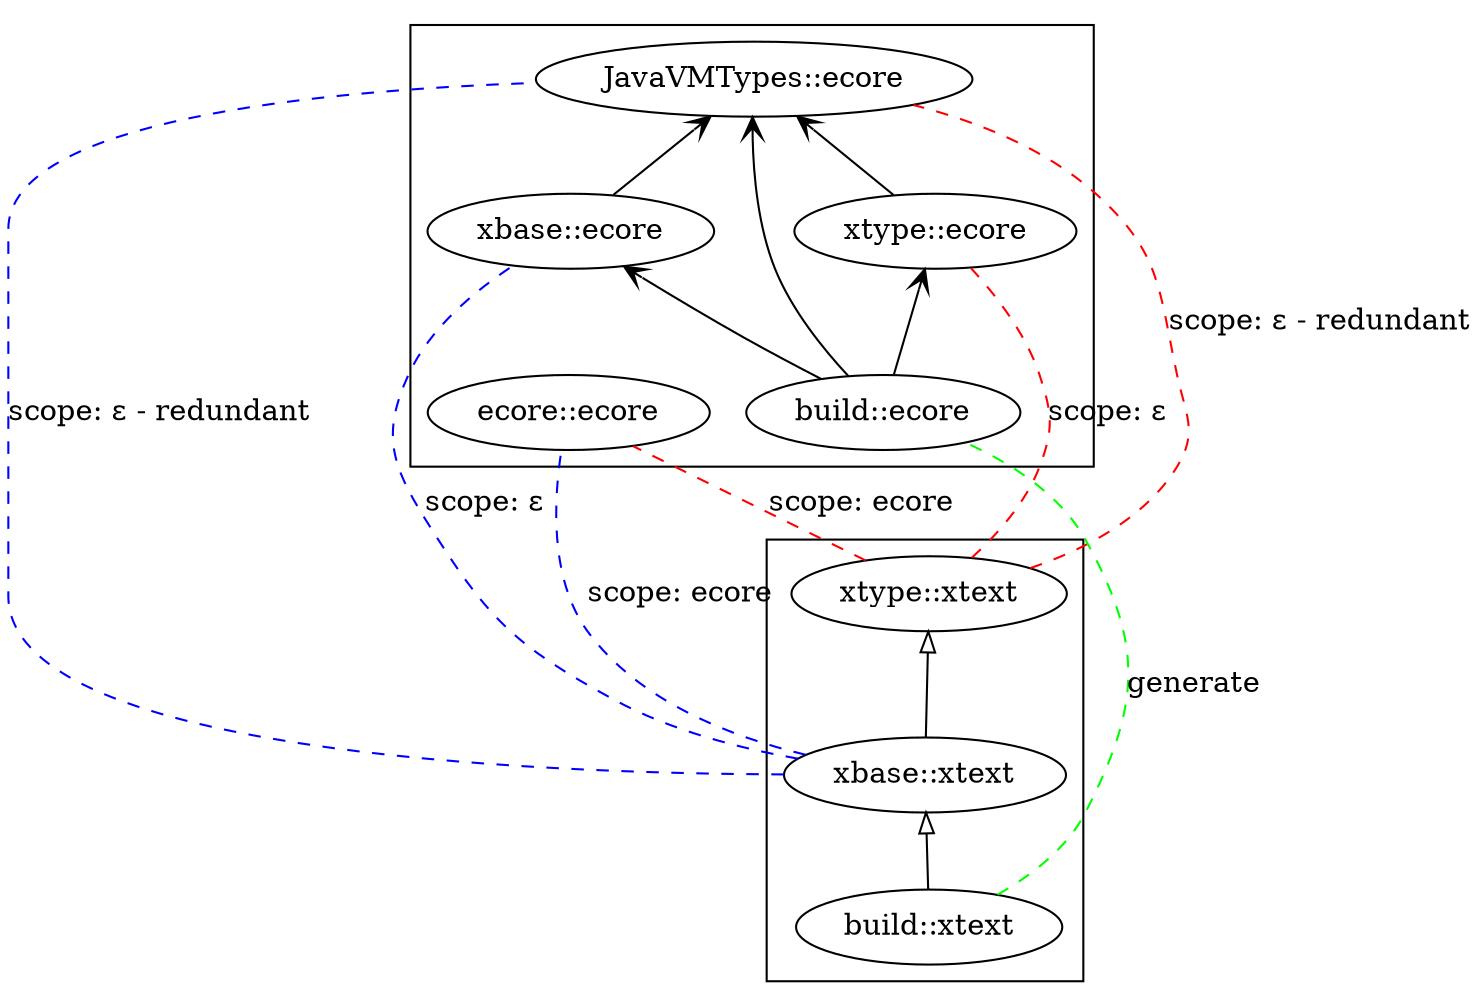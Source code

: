 digraph ecore_dependencies {
  /* ecore_ files */

  rankdir=BT;
subgraph cluster0 {
  ecore_xbase [label="xbase::ecore"]
  ecore_JavaVMTypes [label="JavaVMTypes::ecore"]
  ecore_xtype [label="xtype::ecore"]
  ecore_ecore [label="ecore::ecore"]
  ecore_build [label="build::ecore"]

  ecore_xbase -> ecore_JavaVMTypes [arrowhead=vee]
  ecore_xtype -> ecore_JavaVMTypes [arrowhead=vee]

  ecore_build -> ecore_xtype [arrowhead=vee]
  ecore_build -> ecore_JavaVMTypes [arrowhead=vee]
  ecore_build -> ecore_xbase [arrowhead=vee]

}
  /* Xtext files */

subgraph cluster1 {

  xtext_xbase [label="xbase::xtext"]
  xtext_xtype [label="xtype::xtext"]
  xtext_build [label="build::xtext"]

  xtext_xbase -> xtext_xtype [arrowhead="empty"]

  xtext_build -> xtext_xbase [arrowhead="empty"]

}

  /* Xtext to ecore dependencies */

  xtext_xbase -> ecore_JavaVMTypes [arrowhead="void", arrowtail="diamond", style=dashed, color=blue, label="scope: ε - redundant"]
  xtext_xbase -> ecore_xbase [arrowhead="void", arrowtail="diamond", style=dashed, color=blue, label="scope: ε"]
  xtext_xbase -> ecore_ecore [arrowhead="void", arrowtail="diamond", style=dashed, color=blue, label="scope: ecore"]

  xtext_xtype -> ecore_JavaVMTypes [arrowhead="void", arrowtail="diamond", style=dashed, color=red, label="scope: ε - redundant"]
  xtext_xtype -> ecore_xtype [arrowhead="void", arrowtail="diamond", style=dashed, color=red, label="scope: ε"]
  xtext_xtype -> ecore_ecore [arrowhead="void", arrowtail="diamond", style=dashed, color=red, label="scope: ecore"]

  xtext_build -> ecore_build [arrowhead="void", arrowtail="diamond", style=dashed, color=green, label="generate"]
}

